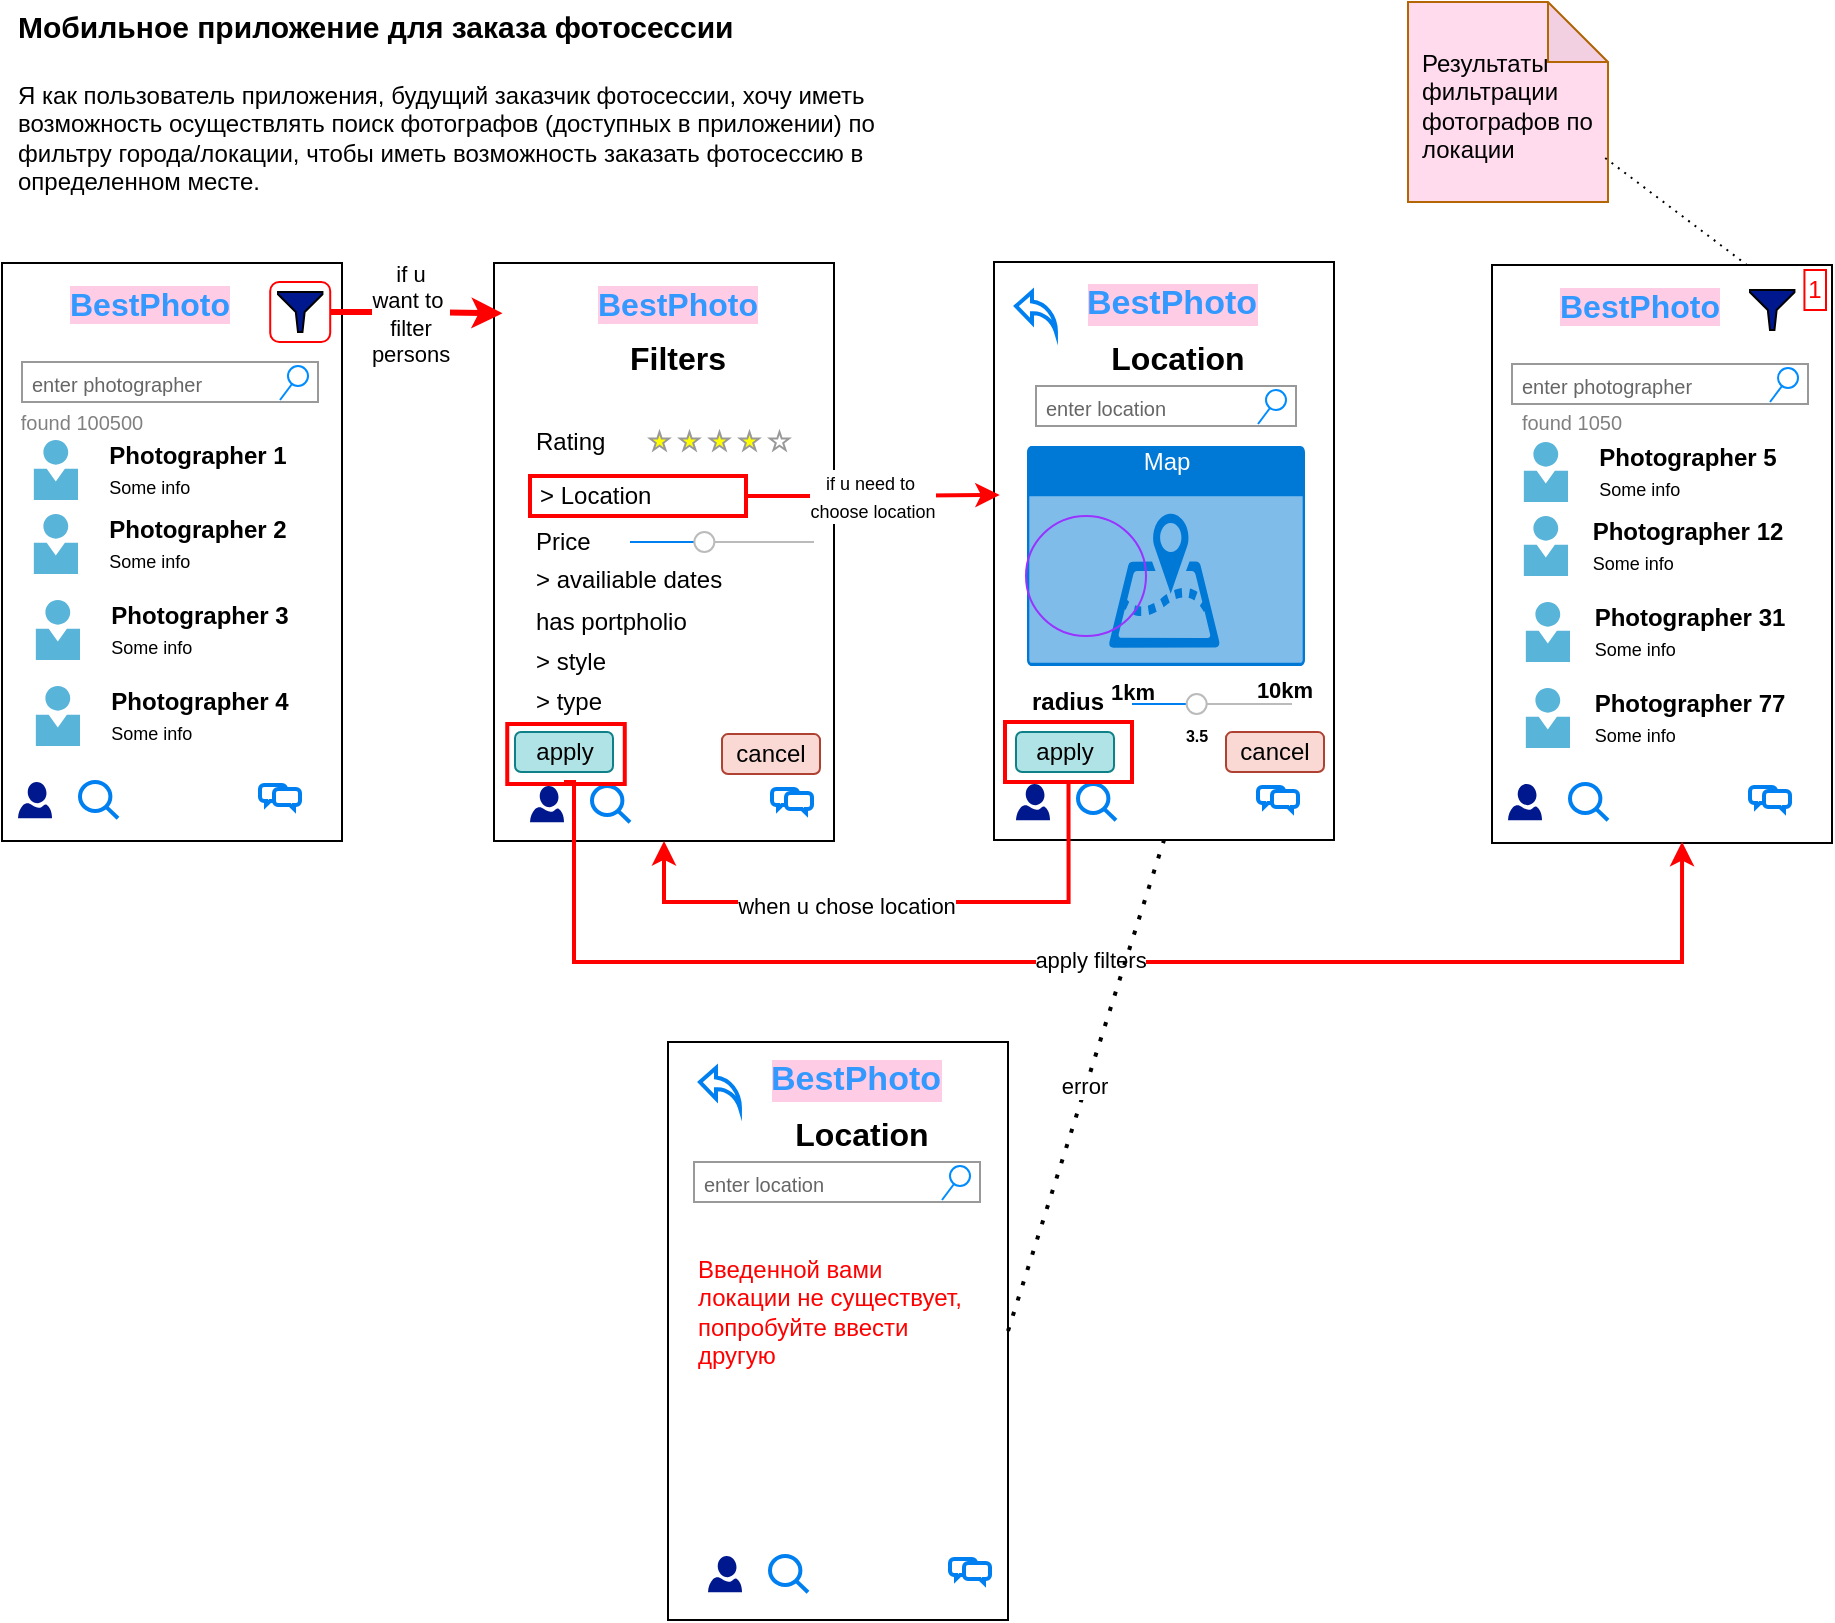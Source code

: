 <mxfile version="24.7.17">
  <diagram name="Page-1" id="f1b7ffb7-ca1e-a977-7cf5-a751b3c06c05">
    <mxGraphModel dx="934" dy="534" grid="1" gridSize="10" guides="1" tooltips="1" connect="1" arrows="1" fold="1" page="1" pageScale="1" pageWidth="826" pageHeight="1169" background="none" math="0" shadow="0">
      <root>
        <mxCell id="0" />
        <mxCell id="1" parent="0" />
        <mxCell id="bg-7UnHXnVcpyb_Rmwju-104" value="" style="rounded=0;whiteSpace=wrap;html=1;labelPosition=center;verticalLabelPosition=top;align=center;verticalAlign=bottom;" vertex="1" parent="1">
          <mxGeometry x="540" y="140" width="170" height="289" as="geometry" />
        </mxCell>
        <mxCell id="bg-7UnHXnVcpyb_Rmwju-123" value="" style="rounded=0;whiteSpace=wrap;html=1;labelPosition=center;verticalLabelPosition=top;align=center;verticalAlign=bottom;" vertex="1" parent="1">
          <mxGeometry x="44" y="140.5" width="170" height="289" as="geometry" />
        </mxCell>
        <mxCell id="bg-7UnHXnVcpyb_Rmwju-124" value="" style="rounded=0;whiteSpace=wrap;html=1;labelPosition=center;verticalLabelPosition=top;align=center;verticalAlign=bottom;" vertex="1" parent="1">
          <mxGeometry x="290" y="140.5" width="170" height="289" as="geometry" />
        </mxCell>
        <mxCell id="bg-7UnHXnVcpyb_Rmwju-62" value="&lt;div style=&quot;font-size: 15px;&quot;&gt;&lt;b style=&quot;&quot;&gt;&lt;font style=&quot;font-size: 15px;&quot;&gt;Мобильное приложение для&amp;nbsp;&lt;/font&gt;&lt;/b&gt;&lt;b style=&quot;background-color: initial;&quot;&gt;заказа фотосессии&lt;/b&gt;&lt;/div&gt;&lt;div style=&quot;font-size: 15px;&quot;&gt;&lt;b style=&quot;background-color: initial;&quot;&gt;&lt;br&gt;&lt;/b&gt;&lt;/div&gt;&lt;div&gt;&lt;span style=&quot;background-color: initial;&quot;&gt;Я как пользователь приложения, будущий заказчик фотосессии, хочу иметь&lt;/span&gt;&lt;/div&gt;&lt;div&gt;возможность осуществлять поиск фотографов (доступных в приложении) по&lt;/div&gt;&lt;div&gt;фильтру города/локации, чтобы иметь возможность заказать фотосессию в&lt;/div&gt;&lt;div&gt;определенном месте.&lt;/div&gt;" style="text;html=1;align=left;verticalAlign=middle;whiteSpace=wrap;rounded=0;" vertex="1" parent="1">
          <mxGeometry x="50" y="10" width="550" height="100" as="geometry" />
        </mxCell>
        <mxCell id="bg-7UnHXnVcpyb_Rmwju-64" value="BestPhoto" style="text;html=1;align=center;verticalAlign=middle;whiteSpace=wrap;rounded=0;fontColor=#3399FF;labelBackgroundColor=#FFCCE6;fontStyle=1;fontSize=16;" vertex="1" parent="1">
          <mxGeometry x="83" y="151" width="70" height="20" as="geometry" />
        </mxCell>
        <mxCell id="bg-7UnHXnVcpyb_Rmwju-66" value="" style="image;sketch=0;aspect=fixed;html=1;points=[];align=center;fontSize=12;image=img/lib/mscae/Person.svg;" vertex="1" parent="1">
          <mxGeometry x="59.8" y="229" width="22.2" height="30" as="geometry" />
        </mxCell>
        <mxCell id="bg-7UnHXnVcpyb_Rmwju-67" value="&lt;font style=&quot;font-size: 10px;&quot;&gt;enter photographer&lt;/font&gt;" style="strokeWidth=1;shadow=0;dashed=0;align=center;html=1;shape=mxgraph.mockup.forms.searchBox;strokeColor=#999999;mainText=;strokeColor2=#008cff;fontColor=#666666;fontSize=17;align=left;spacingLeft=3;whiteSpace=wrap;" vertex="1" parent="1">
          <mxGeometry x="54" y="190" width="148" height="20" as="geometry" />
        </mxCell>
        <mxCell id="bg-7UnHXnVcpyb_Rmwju-68" value="&lt;div style=&quot;text-align: left;&quot;&gt;&lt;b style=&quot;background-color: initial;&quot;&gt;Photographer 1&lt;/b&gt;&lt;/div&gt;&lt;div style=&quot;text-align: left;&quot;&gt;&lt;span style=&quot;background-color: initial;&quot;&gt;&lt;font style=&quot;font-size: 9px;&quot;&gt;Some info&lt;/font&gt;&lt;/span&gt;&lt;/div&gt;" style="text;html=1;align=center;verticalAlign=middle;whiteSpace=wrap;rounded=0;" vertex="1" parent="1">
          <mxGeometry x="92" y="229" width="100" height="30" as="geometry" />
        </mxCell>
        <mxCell id="bg-7UnHXnVcpyb_Rmwju-69" value="" style="image;sketch=0;aspect=fixed;html=1;points=[];align=center;fontSize=12;image=img/lib/mscae/Person.svg;" vertex="1" parent="1">
          <mxGeometry x="59.8" y="266" width="22.2" height="30" as="geometry" />
        </mxCell>
        <mxCell id="bg-7UnHXnVcpyb_Rmwju-70" value="&lt;div style=&quot;text-align: left;&quot;&gt;&lt;b style=&quot;background-color: initial;&quot;&gt;Photographer 2&lt;/b&gt;&lt;/div&gt;&lt;div style=&quot;text-align: left;&quot;&gt;&lt;span style=&quot;background-color: initial;&quot;&gt;&lt;font style=&quot;font-size: 9px;&quot;&gt;Some info&lt;/font&gt;&lt;/span&gt;&lt;/div&gt;" style="text;html=1;align=center;verticalAlign=middle;whiteSpace=wrap;rounded=0;" vertex="1" parent="1">
          <mxGeometry x="92" y="266" width="100" height="30" as="geometry" />
        </mxCell>
        <mxCell id="bg-7UnHXnVcpyb_Rmwju-71" value="" style="image;sketch=0;aspect=fixed;html=1;points=[];align=center;fontSize=12;image=img/lib/mscae/Person.svg;" vertex="1" parent="1">
          <mxGeometry x="60.8" y="309" width="22.2" height="30" as="geometry" />
        </mxCell>
        <mxCell id="bg-7UnHXnVcpyb_Rmwju-72" value="&lt;div style=&quot;text-align: left;&quot;&gt;&lt;b style=&quot;background-color: initial;&quot;&gt;Photographer 3&lt;/b&gt;&lt;/div&gt;&lt;div style=&quot;text-align: left;&quot;&gt;&lt;span style=&quot;background-color: initial;&quot;&gt;&lt;font style=&quot;font-size: 9px;&quot;&gt;Some info&lt;/font&gt;&lt;/span&gt;&lt;/div&gt;" style="text;html=1;align=center;verticalAlign=middle;whiteSpace=wrap;rounded=0;" vertex="1" parent="1">
          <mxGeometry x="93" y="309" width="100" height="30" as="geometry" />
        </mxCell>
        <mxCell id="bg-7UnHXnVcpyb_Rmwju-73" value="" style="image;sketch=0;aspect=fixed;html=1;points=[];align=center;fontSize=12;image=img/lib/mscae/Person.svg;" vertex="1" parent="1">
          <mxGeometry x="60.8" y="352" width="22.2" height="30" as="geometry" />
        </mxCell>
        <mxCell id="bg-7UnHXnVcpyb_Rmwju-74" value="&lt;div style=&quot;text-align: left;&quot;&gt;&lt;b style=&quot;background-color: initial;&quot;&gt;Photographer 4&lt;/b&gt;&lt;/div&gt;&lt;div style=&quot;text-align: left;&quot;&gt;&lt;span style=&quot;background-color: initial;&quot;&gt;&lt;font style=&quot;font-size: 9px;&quot;&gt;Some info&lt;/font&gt;&lt;/span&gt;&lt;/div&gt;" style="text;html=1;align=center;verticalAlign=middle;whiteSpace=wrap;rounded=0;" vertex="1" parent="1">
          <mxGeometry x="93" y="352" width="100" height="30" as="geometry" />
        </mxCell>
        <mxCell id="bg-7UnHXnVcpyb_Rmwju-76" value="" style="sketch=0;aspect=fixed;pointerEvents=1;shadow=0;dashed=0;html=1;strokeColor=none;labelPosition=center;verticalLabelPosition=bottom;verticalAlign=top;align=center;fillColor=#00188D;shape=mxgraph.azure.user" vertex="1" parent="1">
          <mxGeometry x="52" y="400" width="17" height="18.09" as="geometry" />
        </mxCell>
        <mxCell id="bg-7UnHXnVcpyb_Rmwju-77" value="" style="html=1;verticalLabelPosition=bottom;align=center;labelBackgroundColor=#ffffff;verticalAlign=top;strokeWidth=2;strokeColor=#0080F0;shadow=0;dashed=0;shape=mxgraph.ios7.icons.looking_glass;" vertex="1" parent="1">
          <mxGeometry x="83" y="400" width="19" height="18.09" as="geometry" />
        </mxCell>
        <mxCell id="bg-7UnHXnVcpyb_Rmwju-78" value="" style="shape=image;html=1;verticalAlign=top;verticalLabelPosition=bottom;labelBackgroundColor=#ffffff;imageAspect=0;aspect=fixed;image=https://cdn2.iconfinder.com/data/icons/shopping-elements-6/64/03-Shopping_Busket-128.png" vertex="1" parent="1">
          <mxGeometry x="109" y="395.04" width="28" height="28" as="geometry" />
        </mxCell>
        <mxCell id="bg-7UnHXnVcpyb_Rmwju-80" value="" style="shape=image;html=1;verticalAlign=top;verticalLabelPosition=bottom;labelBackgroundColor=#ffffff;imageAspect=0;aspect=fixed;image=https://cdn4.iconfinder.com/data/icons/essentials-72/24/029_-_Star-128.png" vertex="1" parent="1">
          <mxGeometry x="140" y="395.04" width="24.96" height="24.96" as="geometry" />
        </mxCell>
        <mxCell id="bg-7UnHXnVcpyb_Rmwju-83" value="" style="html=1;verticalLabelPosition=bottom;align=center;labelBackgroundColor=#ffffff;verticalAlign=top;strokeWidth=2;strokeColor=#0080F0;shadow=0;dashed=0;shape=mxgraph.ios7.icons.chat;" vertex="1" parent="1">
          <mxGeometry x="173" y="401.52" width="20" height="12" as="geometry" />
        </mxCell>
        <mxCell id="bg-7UnHXnVcpyb_Rmwju-84" value="" style="sketch=0;aspect=fixed;pointerEvents=1;shadow=0;dashed=0;html=1;strokeColor=default;labelPosition=center;verticalLabelPosition=bottom;verticalAlign=top;align=center;fillColor=#00188D;shape=mxgraph.mscae.enterprise.filter;perimeterSpacing=0;" vertex="1" parent="1">
          <mxGeometry x="182" y="155" width="22.22" height="20" as="geometry" />
        </mxCell>
        <mxCell id="bg-7UnHXnVcpyb_Rmwju-86" value="" style="rounded=1;whiteSpace=wrap;html=1;fillColor=none;strokeColor=#FF0000;" vertex="1" parent="1">
          <mxGeometry x="178.11" y="150" width="30" height="30" as="geometry" />
        </mxCell>
        <mxCell id="bg-7UnHXnVcpyb_Rmwju-88" value="BestPhoto" style="text;html=1;align=center;verticalAlign=middle;whiteSpace=wrap;rounded=0;fontColor=#3399FF;labelBackgroundColor=#FFCCE6;fontStyle=1;fontSize=16;" vertex="1" parent="1">
          <mxGeometry x="347" y="151" width="70" height="20" as="geometry" />
        </mxCell>
        <mxCell id="bg-7UnHXnVcpyb_Rmwju-89" value="&lt;b&gt;&lt;font style=&quot;font-size: 16px;&quot;&gt;Filters&lt;/font&gt;&lt;/b&gt;" style="text;html=1;align=center;verticalAlign=middle;whiteSpace=wrap;rounded=0;" vertex="1" parent="1">
          <mxGeometry x="352" y="173" width="60" height="30" as="geometry" />
        </mxCell>
        <mxCell id="bg-7UnHXnVcpyb_Rmwju-90" value="Rating" style="text;html=1;align=left;verticalAlign=middle;whiteSpace=wrap;rounded=0;" vertex="1" parent="1">
          <mxGeometry x="309" y="215" width="60" height="30" as="geometry" />
        </mxCell>
        <mxCell id="bg-7UnHXnVcpyb_Rmwju-91" value="&amp;gt; Location&lt;span style=&quot;color: rgba(0, 0, 0, 0); font-family: monospace; font-size: 0px; text-wrap: nowrap;&quot;&gt;%3CmxGraphModel%3E%3Croot%3E%3CmxCell%20id%3D%220%22%2F%3E%3CmxCell%20id%3D%221%22%20parent%3D%220%22%2F%3E%3CmxCell%20id%3D%222%22%20value%3D%22%26amp%3Bgt%3B%20Rating%22%20style%3D%22text%3Bhtml%3D1%3Balign%3Dcenter%3BverticalAlign%3Dmiddle%3BwhiteSpace%3Dwrap%3Brounded%3D0%3B%22%20vertex%3D%221%22%20parent%3D%221%22%3E%3CmxGeometry%20x%3D%22250%22%20y%3D%22215%22%20width%3D%2260%22%20height%3D%2230%22%20as%3D%22geometry%22%2F%3E%3C%2FmxCell%3E%3C%2Froot%3E%3C%2FmxGraphModel%3E&lt;/span&gt;" style="text;html=1;align=left;verticalAlign=middle;whiteSpace=wrap;rounded=0;strokeColor=#FF0000;strokeWidth=2;spacingLeft=3;" vertex="1" parent="1">
          <mxGeometry x="308" y="247" width="108" height="20" as="geometry" />
        </mxCell>
        <mxCell id="bg-7UnHXnVcpyb_Rmwju-92" value="Price" style="text;html=1;align=left;verticalAlign=middle;whiteSpace=wrap;rounded=0;" vertex="1" parent="1">
          <mxGeometry x="309" y="265" width="70" height="30" as="geometry" />
        </mxCell>
        <mxCell id="bg-7UnHXnVcpyb_Rmwju-93" value="has portpholio" style="text;html=1;align=left;verticalAlign=middle;whiteSpace=wrap;rounded=0;" vertex="1" parent="1">
          <mxGeometry x="309" y="310" width="98" height="20" as="geometry" />
        </mxCell>
        <mxCell id="bg-7UnHXnVcpyb_Rmwju-94" value="&amp;gt; style&lt;span style=&quot;color: rgba(0, 0, 0, 0); font-family: monospace; font-size: 0px; text-wrap: nowrap;&quot;&gt;%3CmxGraphModel%3E%3Croot%3E%3CmxCell%20id%3D%220%22%2F%3E%3CmxCell%20id%3D%221%22%20parent%3D%220%22%2F%3E%3CmxCell%20id%3D%222%22%20value%3D%22%26amp%3Bgt%3B%20has%20portpholio%22%20style%3D%22text%3Bhtml%3D1%3Balign%3Dleft%3BverticalAlign%3Dmiddle%3BwhiteSpace%3Dwrap%3Brounded%3D0%3B%22%20vertex%3D%221%22%20parent%3D%221%22%3E%3CmxGeometry%20x%3D%22252%22%20y%3D%22300%22%20width%3D%2298%22%20height%3D%2220%22%20as%3D%22geometry%22%2F%3E%3C%2FmxCell%3E%3C%2Froot%3E%3C%2FmxGraphModel%3E&lt;/span&gt;" style="text;html=1;align=left;verticalAlign=middle;whiteSpace=wrap;rounded=0;" vertex="1" parent="1">
          <mxGeometry x="309" y="330" width="98" height="20" as="geometry" />
        </mxCell>
        <mxCell id="bg-7UnHXnVcpyb_Rmwju-95" value="&amp;gt; type" style="text;html=1;align=left;verticalAlign=middle;whiteSpace=wrap;rounded=0;" vertex="1" parent="1">
          <mxGeometry x="309" y="350" width="98" height="20" as="geometry" />
        </mxCell>
        <mxCell id="bg-7UnHXnVcpyb_Rmwju-96" value="" style="sketch=0;aspect=fixed;pointerEvents=1;shadow=0;dashed=0;html=1;strokeColor=none;labelPosition=center;verticalLabelPosition=bottom;verticalAlign=top;align=center;fillColor=#00188D;shape=mxgraph.azure.user" vertex="1" parent="1">
          <mxGeometry x="308" y="402" width="17" height="18.09" as="geometry" />
        </mxCell>
        <mxCell id="bg-7UnHXnVcpyb_Rmwju-97" value="" style="html=1;verticalLabelPosition=bottom;align=center;labelBackgroundColor=#ffffff;verticalAlign=top;strokeWidth=2;strokeColor=#0080F0;shadow=0;dashed=0;shape=mxgraph.ios7.icons.looking_glass;" vertex="1" parent="1">
          <mxGeometry x="339" y="402" width="19" height="18.09" as="geometry" />
        </mxCell>
        <mxCell id="bg-7UnHXnVcpyb_Rmwju-98" value="" style="shape=image;html=1;verticalAlign=top;verticalLabelPosition=bottom;labelBackgroundColor=#ffffff;imageAspect=0;aspect=fixed;image=https://cdn2.iconfinder.com/data/icons/shopping-elements-6/64/03-Shopping_Busket-128.png" vertex="1" parent="1">
          <mxGeometry x="365" y="397.04" width="28" height="28" as="geometry" />
        </mxCell>
        <mxCell id="bg-7UnHXnVcpyb_Rmwju-99" value="" style="shape=image;html=1;verticalAlign=top;verticalLabelPosition=bottom;labelBackgroundColor=#ffffff;imageAspect=0;aspect=fixed;image=https://cdn4.iconfinder.com/data/icons/essentials-72/24/029_-_Star-128.png" vertex="1" parent="1">
          <mxGeometry x="396" y="397.04" width="24.96" height="24.96" as="geometry" />
        </mxCell>
        <mxCell id="bg-7UnHXnVcpyb_Rmwju-100" value="" style="html=1;verticalLabelPosition=bottom;align=center;labelBackgroundColor=#ffffff;verticalAlign=top;strokeWidth=2;strokeColor=#0080F0;shadow=0;dashed=0;shape=mxgraph.ios7.icons.chat;" vertex="1" parent="1">
          <mxGeometry x="429" y="403.52" width="20" height="12" as="geometry" />
        </mxCell>
        <mxCell id="bg-7UnHXnVcpyb_Rmwju-101" value="" style="verticalLabelPosition=bottom;shadow=0;dashed=0;align=center;html=1;verticalAlign=top;strokeWidth=1;shape=mxgraph.mockup.misc.rating;strokeColor=#999999;fillColor=#ffff00;emptyFillColor=#ffffff;grade=4;ratingScale=5;ratingStyle=star;" vertex="1" parent="1">
          <mxGeometry x="368" y="225" width="102" height="10" as="geometry" />
        </mxCell>
        <mxCell id="bg-7UnHXnVcpyb_Rmwju-105" value="" style="sketch=0;aspect=fixed;pointerEvents=1;shadow=0;dashed=0;html=1;strokeColor=none;labelPosition=center;verticalLabelPosition=bottom;verticalAlign=top;align=center;fillColor=#00188D;shape=mxgraph.azure.user" vertex="1" parent="1">
          <mxGeometry x="551" y="401" width="17" height="18.09" as="geometry" />
        </mxCell>
        <mxCell id="bg-7UnHXnVcpyb_Rmwju-106" value="" style="html=1;verticalLabelPosition=bottom;align=center;labelBackgroundColor=#ffffff;verticalAlign=top;strokeWidth=2;strokeColor=#0080F0;shadow=0;dashed=0;shape=mxgraph.ios7.icons.looking_glass;" vertex="1" parent="1">
          <mxGeometry x="582" y="401" width="19" height="18.09" as="geometry" />
        </mxCell>
        <mxCell id="bg-7UnHXnVcpyb_Rmwju-107" value="" style="shape=image;html=1;verticalAlign=top;verticalLabelPosition=bottom;labelBackgroundColor=#ffffff;imageAspect=0;aspect=fixed;image=https://cdn2.iconfinder.com/data/icons/shopping-elements-6/64/03-Shopping_Busket-128.png" vertex="1" parent="1">
          <mxGeometry x="608" y="396.04" width="28" height="28" as="geometry" />
        </mxCell>
        <mxCell id="bg-7UnHXnVcpyb_Rmwju-108" value="" style="shape=image;html=1;verticalAlign=top;verticalLabelPosition=bottom;labelBackgroundColor=#ffffff;imageAspect=0;aspect=fixed;image=https://cdn4.iconfinder.com/data/icons/essentials-72/24/029_-_Star-128.png" vertex="1" parent="1">
          <mxGeometry x="639" y="396.04" width="24.96" height="24.96" as="geometry" />
        </mxCell>
        <mxCell id="bg-7UnHXnVcpyb_Rmwju-109" value="" style="html=1;verticalLabelPosition=bottom;align=center;labelBackgroundColor=#ffffff;verticalAlign=top;strokeWidth=2;strokeColor=#0080F0;shadow=0;dashed=0;shape=mxgraph.ios7.icons.chat;" vertex="1" parent="1">
          <mxGeometry x="672" y="402.52" width="20" height="12" as="geometry" />
        </mxCell>
        <mxCell id="bg-7UnHXnVcpyb_Rmwju-110" value="BestPhoto" style="text;html=1;align=center;verticalAlign=middle;whiteSpace=wrap;rounded=0;fontColor=#3399FF;labelBackgroundColor=#FFCCE6;fontStyle=1;fontSize=17;" vertex="1" parent="1">
          <mxGeometry x="593.96" y="151" width="70" height="20" as="geometry" />
        </mxCell>
        <mxCell id="bg-7UnHXnVcpyb_Rmwju-111" value="&lt;b&gt;&lt;font style=&quot;font-size: 16px;&quot;&gt;Location&lt;/font&gt;&lt;/b&gt;" style="text;html=1;align=center;verticalAlign=middle;whiteSpace=wrap;rounded=0;" vertex="1" parent="1">
          <mxGeometry x="592" y="173" width="80" height="30" as="geometry" />
        </mxCell>
        <mxCell id="bg-7UnHXnVcpyb_Rmwju-112" value="" style="html=1;verticalLabelPosition=bottom;align=center;labelBackgroundColor=#ffffff;verticalAlign=top;strokeWidth=2;strokeColor=#0080F0;shadow=0;dashed=0;shape=mxgraph.ios7.icons.back;" vertex="1" parent="1">
          <mxGeometry x="551" y="155" width="20" height="20" as="geometry" />
        </mxCell>
        <mxCell id="bg-7UnHXnVcpyb_Rmwju-113" value="&lt;font style=&quot;font-size: 10px;&quot;&gt;enter location&lt;/font&gt;" style="strokeWidth=1;shadow=0;dashed=0;align=center;html=1;shape=mxgraph.mockup.forms.searchBox;strokeColor=#999999;mainText=;strokeColor2=#008cff;fontColor=#666666;fontSize=17;align=left;spacingLeft=3;whiteSpace=wrap;" vertex="1" parent="1">
          <mxGeometry x="561" y="202" width="130" height="20" as="geometry" />
        </mxCell>
        <mxCell id="bg-7UnHXnVcpyb_Rmwju-114" value="Map" style="html=1;whiteSpace=wrap;strokeColor=none;fillColor=#0079D6;labelPosition=center;verticalLabelPosition=middle;verticalAlign=top;align=center;fontSize=12;outlineConnect=0;spacingTop=-6;fontColor=#FFFFFF;sketch=0;shape=mxgraph.sitemap.map;" vertex="1" parent="1">
          <mxGeometry x="556.5" y="232" width="139" height="110" as="geometry" />
        </mxCell>
        <mxCell id="bg-7UnHXnVcpyb_Rmwju-116" value="" style="shape=image;html=1;verticalAlign=top;verticalLabelPosition=bottom;labelBackgroundColor=#ffffff;imageAspect=0;aspect=fixed;image=https://cdn1.iconfinder.com/data/icons/ui-essential-17/32/UI_Essential_Outline_2_essential-app-ui-location-map-pin-22-128.png;imageBackground=none;" vertex="1" parent="1">
          <mxGeometry x="576" y="287" width="20" height="20" as="geometry" />
        </mxCell>
        <mxCell id="bg-7UnHXnVcpyb_Rmwju-117" value="&lt;b&gt;radius&lt;/b&gt;" style="text;html=1;align=center;verticalAlign=middle;whiteSpace=wrap;rounded=0;" vertex="1" parent="1">
          <mxGeometry x="547" y="345" width="60" height="30" as="geometry" />
        </mxCell>
        <mxCell id="bg-7UnHXnVcpyb_Rmwju-118" value="" style="html=1;verticalLabelPosition=bottom;labelBackgroundColor=#ffffff;verticalAlign=top;shadow=0;dashed=0;strokeWidth=1;shape=mxgraph.ios7ui.slider;barPos=40.42;strokeColor=#0080f0;strokeColor2=#a0a0a0;" vertex="1" parent="1">
          <mxGeometry x="609" y="353.5" width="80" height="15" as="geometry" />
        </mxCell>
        <mxCell id="bg-7UnHXnVcpyb_Rmwju-119" value="&lt;b style=&quot;font-size: 11px;&quot;&gt;&lt;font style=&quot;font-size: 11px;&quot;&gt;1km&lt;/font&gt;&lt;/b&gt;" style="text;html=1;align=center;verticalAlign=middle;whiteSpace=wrap;rounded=0;fontSize=11;" vertex="1" parent="1">
          <mxGeometry x="596" y="341.5" width="27" height="27" as="geometry" />
        </mxCell>
        <mxCell id="bg-7UnHXnVcpyb_Rmwju-120" value="&lt;b style=&quot;font-size: 11px;&quot;&gt;&lt;font style=&quot;font-size: 11px;&quot;&gt;10km&lt;/font&gt;&lt;/b&gt;" style="text;html=1;align=center;verticalAlign=middle;whiteSpace=wrap;rounded=0;fontSize=11;" vertex="1" parent="1">
          <mxGeometry x="672" y="340.5" width="27" height="27" as="geometry" />
        </mxCell>
        <mxCell id="bg-7UnHXnVcpyb_Rmwju-121" value="" style="ellipse;whiteSpace=wrap;html=1;aspect=fixed;fillColor=none;strokeColor=#9933FF;" vertex="1" parent="1">
          <mxGeometry x="556" y="267" width="60" height="60" as="geometry" />
        </mxCell>
        <mxCell id="bg-7UnHXnVcpyb_Rmwju-122" value="&lt;b&gt;3.5&lt;/b&gt;" style="text;html=1;align=center;verticalAlign=middle;whiteSpace=wrap;rounded=0;fontSize=8;" vertex="1" parent="1">
          <mxGeometry x="628" y="363" width="27" height="27" as="geometry" />
        </mxCell>
        <mxCell id="bg-7UnHXnVcpyb_Rmwju-125" value="apply" style="rounded=1;whiteSpace=wrap;html=1;fillColor=#b0e3e6;strokeColor=#0e8088;" vertex="1" parent="1">
          <mxGeometry x="551" y="375" width="49" height="20" as="geometry" />
        </mxCell>
        <mxCell id="bg-7UnHXnVcpyb_Rmwju-126" value="" style="rounded=0;whiteSpace=wrap;html=1;labelPosition=center;verticalLabelPosition=top;align=center;verticalAlign=bottom;" vertex="1" parent="1">
          <mxGeometry x="789" y="141.5" width="170" height="289" as="geometry" />
        </mxCell>
        <mxCell id="bg-7UnHXnVcpyb_Rmwju-127" value="BestPhoto" style="text;html=1;align=center;verticalAlign=middle;whiteSpace=wrap;rounded=0;fontColor=#3399FF;labelBackgroundColor=#FFCCE6;fontStyle=1;fontSize=16;" vertex="1" parent="1">
          <mxGeometry x="828" y="152" width="70" height="20" as="geometry" />
        </mxCell>
        <mxCell id="bg-7UnHXnVcpyb_Rmwju-128" value="" style="image;sketch=0;aspect=fixed;html=1;points=[];align=center;fontSize=12;image=img/lib/mscae/Person.svg;" vertex="1" parent="1">
          <mxGeometry x="804.8" y="230" width="22.2" height="30" as="geometry" />
        </mxCell>
        <mxCell id="bg-7UnHXnVcpyb_Rmwju-129" value="&lt;font style=&quot;font-size: 10px;&quot;&gt;enter photographer&lt;/font&gt;" style="strokeWidth=1;shadow=0;dashed=0;align=center;html=1;shape=mxgraph.mockup.forms.searchBox;strokeColor=#999999;mainText=;strokeColor2=#008cff;fontColor=#666666;fontSize=17;align=left;spacingLeft=3;whiteSpace=wrap;" vertex="1" parent="1">
          <mxGeometry x="799" y="191" width="148" height="20" as="geometry" />
        </mxCell>
        <mxCell id="bg-7UnHXnVcpyb_Rmwju-130" value="&lt;div style=&quot;text-align: left;&quot;&gt;&lt;b style=&quot;background-color: initial;&quot;&gt;Photographer 5&lt;/b&gt;&lt;/div&gt;&lt;div style=&quot;text-align: left;&quot;&gt;&lt;span style=&quot;background-color: initial;&quot;&gt;&lt;font style=&quot;font-size: 9px;&quot;&gt;Some info&lt;/font&gt;&lt;/span&gt;&lt;/div&gt;" style="text;html=1;align=center;verticalAlign=middle;whiteSpace=wrap;rounded=0;" vertex="1" parent="1">
          <mxGeometry x="837" y="230" width="100" height="30" as="geometry" />
        </mxCell>
        <mxCell id="bg-7UnHXnVcpyb_Rmwju-131" value="" style="image;sketch=0;aspect=fixed;html=1;points=[];align=center;fontSize=12;image=img/lib/mscae/Person.svg;" vertex="1" parent="1">
          <mxGeometry x="804.8" y="267" width="22.2" height="30" as="geometry" />
        </mxCell>
        <mxCell id="bg-7UnHXnVcpyb_Rmwju-132" value="&lt;div style=&quot;text-align: left;&quot;&gt;&lt;b style=&quot;background-color: initial;&quot;&gt;Photographer 12&lt;/b&gt;&lt;/div&gt;&lt;div style=&quot;text-align: left;&quot;&gt;&lt;span style=&quot;background-color: initial;&quot;&gt;&lt;font style=&quot;font-size: 9px;&quot;&gt;Some info&lt;/font&gt;&lt;/span&gt;&lt;/div&gt;" style="text;html=1;align=center;verticalAlign=middle;whiteSpace=wrap;rounded=0;" vertex="1" parent="1">
          <mxGeometry x="837" y="267" width="100" height="30" as="geometry" />
        </mxCell>
        <mxCell id="bg-7UnHXnVcpyb_Rmwju-133" value="" style="image;sketch=0;aspect=fixed;html=1;points=[];align=center;fontSize=12;image=img/lib/mscae/Person.svg;" vertex="1" parent="1">
          <mxGeometry x="805.8" y="310" width="22.2" height="30" as="geometry" />
        </mxCell>
        <mxCell id="bg-7UnHXnVcpyb_Rmwju-134" value="&lt;div style=&quot;text-align: left;&quot;&gt;&lt;b style=&quot;background-color: initial;&quot;&gt;Photographer 31&lt;/b&gt;&lt;/div&gt;&lt;div style=&quot;text-align: left;&quot;&gt;&lt;span style=&quot;background-color: initial;&quot;&gt;&lt;font style=&quot;font-size: 9px;&quot;&gt;Some info&lt;/font&gt;&lt;/span&gt;&lt;/div&gt;" style="text;html=1;align=center;verticalAlign=middle;whiteSpace=wrap;rounded=0;" vertex="1" parent="1">
          <mxGeometry x="838" y="310" width="100" height="30" as="geometry" />
        </mxCell>
        <mxCell id="bg-7UnHXnVcpyb_Rmwju-135" value="" style="image;sketch=0;aspect=fixed;html=1;points=[];align=center;fontSize=12;image=img/lib/mscae/Person.svg;" vertex="1" parent="1">
          <mxGeometry x="805.8" y="353" width="22.2" height="30" as="geometry" />
        </mxCell>
        <mxCell id="bg-7UnHXnVcpyb_Rmwju-136" value="&lt;div style=&quot;text-align: left;&quot;&gt;&lt;b style=&quot;background-color: initial;&quot;&gt;Photographer 77&lt;/b&gt;&lt;/div&gt;&lt;div style=&quot;text-align: left;&quot;&gt;&lt;span style=&quot;background-color: initial;&quot;&gt;&lt;font style=&quot;font-size: 9px;&quot;&gt;Some info&lt;/font&gt;&lt;/span&gt;&lt;/div&gt;" style="text;html=1;align=center;verticalAlign=middle;whiteSpace=wrap;rounded=0;" vertex="1" parent="1">
          <mxGeometry x="838" y="353" width="100" height="30" as="geometry" />
        </mxCell>
        <mxCell id="bg-7UnHXnVcpyb_Rmwju-137" value="" style="sketch=0;aspect=fixed;pointerEvents=1;shadow=0;dashed=0;html=1;strokeColor=none;labelPosition=center;verticalLabelPosition=bottom;verticalAlign=top;align=center;fillColor=#00188D;shape=mxgraph.azure.user" vertex="1" parent="1">
          <mxGeometry x="797" y="401" width="17" height="18.09" as="geometry" />
        </mxCell>
        <mxCell id="bg-7UnHXnVcpyb_Rmwju-138" value="" style="html=1;verticalLabelPosition=bottom;align=center;labelBackgroundColor=#ffffff;verticalAlign=top;strokeWidth=2;strokeColor=#0080F0;shadow=0;dashed=0;shape=mxgraph.ios7.icons.looking_glass;" vertex="1" parent="1">
          <mxGeometry x="828" y="401" width="19" height="18.09" as="geometry" />
        </mxCell>
        <mxCell id="bg-7UnHXnVcpyb_Rmwju-139" value="" style="shape=image;html=1;verticalAlign=top;verticalLabelPosition=bottom;labelBackgroundColor=#ffffff;imageAspect=0;aspect=fixed;image=https://cdn2.iconfinder.com/data/icons/shopping-elements-6/64/03-Shopping_Busket-128.png" vertex="1" parent="1">
          <mxGeometry x="854" y="396.04" width="28" height="28" as="geometry" />
        </mxCell>
        <mxCell id="bg-7UnHXnVcpyb_Rmwju-140" value="" style="shape=image;html=1;verticalAlign=top;verticalLabelPosition=bottom;labelBackgroundColor=#ffffff;imageAspect=0;aspect=fixed;image=https://cdn4.iconfinder.com/data/icons/essentials-72/24/029_-_Star-128.png" vertex="1" parent="1">
          <mxGeometry x="885" y="396.04" width="24.96" height="24.96" as="geometry" />
        </mxCell>
        <mxCell id="bg-7UnHXnVcpyb_Rmwju-141" value="" style="html=1;verticalLabelPosition=bottom;align=center;labelBackgroundColor=#ffffff;verticalAlign=top;strokeWidth=2;strokeColor=#0080F0;shadow=0;dashed=0;shape=mxgraph.ios7.icons.chat;" vertex="1" parent="1">
          <mxGeometry x="918" y="402.52" width="20" height="12" as="geometry" />
        </mxCell>
        <mxCell id="bg-7UnHXnVcpyb_Rmwju-142" value="" style="sketch=0;aspect=fixed;pointerEvents=1;shadow=0;dashed=0;html=1;strokeColor=default;labelPosition=center;verticalLabelPosition=bottom;verticalAlign=top;align=center;fillColor=#00188D;shape=mxgraph.mscae.enterprise.filter;perimeterSpacing=0;" vertex="1" parent="1">
          <mxGeometry x="918" y="154" width="22.22" height="20" as="geometry" />
        </mxCell>
        <mxCell id="bg-7UnHXnVcpyb_Rmwju-144" value="&lt;font color=&quot;#ff0000&quot;&gt;1&lt;/font&gt;" style="text;html=1;align=center;verticalAlign=middle;whiteSpace=wrap;rounded=0;strokeColor=#FF0000;" vertex="1" parent="1">
          <mxGeometry x="945.22" y="144" width="10.78" height="20" as="geometry" />
        </mxCell>
        <mxCell id="bg-7UnHXnVcpyb_Rmwju-145" value="apply" style="rounded=1;whiteSpace=wrap;html=1;fillColor=#b0e3e6;strokeColor=#0e8088;" vertex="1" parent="1">
          <mxGeometry x="300.5" y="375" width="49" height="20" as="geometry" />
        </mxCell>
        <mxCell id="bg-7UnHXnVcpyb_Rmwju-146" value="" style="shape=image;html=1;verticalAlign=top;verticalLabelPosition=bottom;labelBackgroundColor=#ffffff;imageAspect=0;aspect=fixed;image=https://cdn3.iconfinder.com/data/icons/minimalisticons/28/sort-down-128.png" vertex="1" parent="1">
          <mxGeometry x="797" y="155" width="25" height="25" as="geometry" />
        </mxCell>
        <mxCell id="bg-7UnHXnVcpyb_Rmwju-147" value="" style="shape=image;html=1;verticalAlign=top;verticalLabelPosition=bottom;labelBackgroundColor=#ffffff;imageAspect=0;aspect=fixed;image=https://cdn3.iconfinder.com/data/icons/minimalisticons/28/sort-down-128.png" vertex="1" parent="1">
          <mxGeometry x="52" y="155" width="25" height="25" as="geometry" />
        </mxCell>
        <mxCell id="bg-7UnHXnVcpyb_Rmwju-148" value="cancel" style="rounded=1;whiteSpace=wrap;html=1;fillColor=#fad9d5;strokeColor=#ae4132;" vertex="1" parent="1">
          <mxGeometry x="404" y="376.04" width="49" height="20" as="geometry" />
        </mxCell>
        <mxCell id="bg-7UnHXnVcpyb_Rmwju-149" value="cancel" style="rounded=1;whiteSpace=wrap;html=1;fillColor=#fad9d5;strokeColor=#ae4132;" vertex="1" parent="1">
          <mxGeometry x="656" y="375.04" width="49" height="20" as="geometry" />
        </mxCell>
        <mxCell id="bg-7UnHXnVcpyb_Rmwju-150" value="" style="rounded=0;whiteSpace=wrap;html=1;strokeColor=#FF0000;fillColor=none;strokeWidth=2;" vertex="1" parent="1">
          <mxGeometry x="545.5" y="370" width="63.5" height="30" as="geometry" />
        </mxCell>
        <mxCell id="bg-7UnHXnVcpyb_Rmwju-151" value="" style="rounded=0;whiteSpace=wrap;html=1;strokeColor=#FF0000;fillColor=none;strokeWidth=2;" vertex="1" parent="1">
          <mxGeometry x="296.63" y="371" width="58.75" height="30" as="geometry" />
        </mxCell>
        <mxCell id="bg-7UnHXnVcpyb_Rmwju-152" style="edgeStyle=orthogonalEdgeStyle;rounded=0;orthogonalLoop=1;jettySize=auto;html=1;exitX=1;exitY=0.5;exitDx=0;exitDy=0;strokeColor=#FF0000;strokeWidth=3;entryX=0.025;entryY=0.087;entryDx=0;entryDy=0;entryPerimeter=0;" edge="1" parent="1" source="bg-7UnHXnVcpyb_Rmwju-86" target="bg-7UnHXnVcpyb_Rmwju-124">
          <mxGeometry relative="1" as="geometry">
            <mxPoint x="226.11" y="164.5" as="sourcePoint" />
            <mxPoint x="263" y="165" as="targetPoint" />
            <Array as="points" />
          </mxGeometry>
        </mxCell>
        <mxCell id="bg-7UnHXnVcpyb_Rmwju-159" value="if u&lt;div&gt;want to&amp;nbsp;&lt;/div&gt;&lt;div&gt;filter&lt;/div&gt;&lt;div&gt;persons&lt;/div&gt;" style="edgeLabel;html=1;align=center;verticalAlign=middle;resizable=0;points=[];" vertex="1" connectable="0" parent="bg-7UnHXnVcpyb_Rmwju-152">
          <mxGeometry x="-0.079" y="-1" relative="1" as="geometry">
            <mxPoint as="offset" />
          </mxGeometry>
        </mxCell>
        <mxCell id="bg-7UnHXnVcpyb_Rmwju-153" style="edgeStyle=orthogonalEdgeStyle;rounded=0;orthogonalLoop=1;jettySize=auto;html=1;exitX=1;exitY=0.5;exitDx=0;exitDy=0;entryX=0.017;entryY=0.403;entryDx=0;entryDy=0;entryPerimeter=0;strokeWidth=2;strokeColor=#FF0000;" edge="1" parent="1" source="bg-7UnHXnVcpyb_Rmwju-91" target="bg-7UnHXnVcpyb_Rmwju-104">
          <mxGeometry relative="1" as="geometry" />
        </mxCell>
        <mxCell id="bg-7UnHXnVcpyb_Rmwju-158" value="&lt;font style=&quot;font-size: 9px;&quot;&gt;if u need to&amp;nbsp;&lt;/font&gt;&lt;div&gt;&lt;font style=&quot;font-size: 9px;&quot;&gt;choose location&lt;/font&gt;&lt;/div&gt;" style="edgeLabel;html=1;align=center;verticalAlign=middle;resizable=0;points=[];" vertex="1" connectable="0" parent="bg-7UnHXnVcpyb_Rmwju-153">
          <mxGeometry x="-0.003" relative="1" as="geometry">
            <mxPoint as="offset" />
          </mxGeometry>
        </mxCell>
        <mxCell id="bg-7UnHXnVcpyb_Rmwju-154" style="edgeStyle=orthogonalEdgeStyle;rounded=0;orthogonalLoop=1;jettySize=auto;html=1;exitX=0.5;exitY=1;exitDx=0;exitDy=0;strokeWidth=2;strokeColor=#FF0000;" edge="1" parent="1" source="bg-7UnHXnVcpyb_Rmwju-150" target="bg-7UnHXnVcpyb_Rmwju-124">
          <mxGeometry relative="1" as="geometry">
            <mxPoint x="362" y="460" as="targetPoint" />
            <Array as="points">
              <mxPoint x="577" y="460" />
              <mxPoint x="375" y="460" />
            </Array>
          </mxGeometry>
        </mxCell>
        <mxCell id="bg-7UnHXnVcpyb_Rmwju-156" value="when u chose location" style="edgeLabel;html=1;align=center;verticalAlign=middle;resizable=0;points=[];" vertex="1" connectable="0" parent="bg-7UnHXnVcpyb_Rmwju-154">
          <mxGeometry x="0.172" y="2" relative="1" as="geometry">
            <mxPoint as="offset" />
          </mxGeometry>
        </mxCell>
        <mxCell id="bg-7UnHXnVcpyb_Rmwju-155" style="edgeStyle=orthogonalEdgeStyle;rounded=0;orthogonalLoop=1;jettySize=auto;html=1;exitX=0.5;exitY=1;exitDx=0;exitDy=0;entryX=0.559;entryY=0.998;entryDx=0;entryDy=0;entryPerimeter=0;strokeWidth=2;strokeColor=#FF0000;" edge="1" parent="1" source="bg-7UnHXnVcpyb_Rmwju-151" target="bg-7UnHXnVcpyb_Rmwju-126">
          <mxGeometry relative="1" as="geometry">
            <Array as="points">
              <mxPoint x="330" y="400" />
              <mxPoint x="330" y="490" />
              <mxPoint x="884" y="490" />
            </Array>
          </mxGeometry>
        </mxCell>
        <mxCell id="bg-7UnHXnVcpyb_Rmwju-157" value="apply filters" style="edgeLabel;html=1;align=center;verticalAlign=middle;resizable=0;points=[];" vertex="1" connectable="0" parent="bg-7UnHXnVcpyb_Rmwju-155">
          <mxGeometry x="-0.004" y="1" relative="1" as="geometry">
            <mxPoint as="offset" />
          </mxGeometry>
        </mxCell>
        <mxCell id="bg-7UnHXnVcpyb_Rmwju-160" value="Результаты фильтрации&amp;nbsp; фотографов по локации" style="shape=note;whiteSpace=wrap;html=1;backgroundOutline=1;darkOpacity=0.05;fillColor=#FFDBED;strokeColor=#b46504;align=left;spacingTop=4;spacingLeft=5;" vertex="1" parent="1">
          <mxGeometry x="747" y="10" width="100" height="100" as="geometry" />
        </mxCell>
        <mxCell id="bg-7UnHXnVcpyb_Rmwju-161" value="" style="endArrow=none;dashed=1;html=1;dashPattern=1 3;strokeWidth=1;rounded=0;entryX=0.75;entryY=0;entryDx=0;entryDy=0;exitX=0.986;exitY=0.78;exitDx=0;exitDy=0;exitPerimeter=0;" edge="1" parent="1" source="bg-7UnHXnVcpyb_Rmwju-160" target="bg-7UnHXnVcpyb_Rmwju-126">
          <mxGeometry width="50" height="50" relative="1" as="geometry">
            <mxPoint x="630" y="340" as="sourcePoint" />
            <mxPoint x="680" y="290" as="targetPoint" />
          </mxGeometry>
        </mxCell>
        <mxCell id="bg-7UnHXnVcpyb_Rmwju-162" value="&amp;gt; availiable dates" style="text;html=1;align=left;verticalAlign=middle;whiteSpace=wrap;rounded=0;" vertex="1" parent="1">
          <mxGeometry x="309" y="289" width="98" height="20" as="geometry" />
        </mxCell>
        <mxCell id="bg-7UnHXnVcpyb_Rmwju-164" value="" style="shape=image;html=1;verticalAlign=top;verticalLabelPosition=bottom;labelBackgroundColor=#ffffff;imageAspect=0;aspect=fixed;image=https://cdn2.iconfinder.com/data/icons/boxicons-regular-vol-1/24/bx-check-square-128.png" vertex="1" parent="1">
          <mxGeometry x="393" y="307" width="24.5" height="24.5" as="geometry" />
        </mxCell>
        <mxCell id="bg-7UnHXnVcpyb_Rmwju-165" value="" style="html=1;verticalLabelPosition=bottom;labelBackgroundColor=#ffffff;verticalAlign=top;shadow=0;dashed=0;strokeWidth=1;shape=mxgraph.ios7ui.slider;barPos=40.42;strokeColor=#0080f0;strokeColor2=#a0a0a0;" vertex="1" parent="1">
          <mxGeometry x="358" y="272.5" width="92" height="15" as="geometry" />
        </mxCell>
        <mxCell id="bg-7UnHXnVcpyb_Rmwju-166" value="found 100500" style="text;html=1;align=center;verticalAlign=middle;whiteSpace=wrap;rounded=0;fontSize=10;fontColor=#808080;" vertex="1" parent="1">
          <mxGeometry x="44" y="205" width="80" height="30" as="geometry" />
        </mxCell>
        <mxCell id="bg-7UnHXnVcpyb_Rmwju-167" value="found 1050" style="text;html=1;align=center;verticalAlign=middle;whiteSpace=wrap;rounded=0;fontSize=10;fontColor=#808080;" vertex="1" parent="1">
          <mxGeometry x="789" y="205" width="80" height="30" as="geometry" />
        </mxCell>
        <mxCell id="bg-7UnHXnVcpyb_Rmwju-168" value="" style="rounded=0;whiteSpace=wrap;html=1;labelPosition=center;verticalLabelPosition=top;align=center;verticalAlign=bottom;" vertex="1" parent="1">
          <mxGeometry x="377" y="530" width="170" height="289" as="geometry" />
        </mxCell>
        <mxCell id="bg-7UnHXnVcpyb_Rmwju-170" value="BestPhoto" style="text;html=1;align=center;verticalAlign=middle;whiteSpace=wrap;rounded=0;fontColor=#3399FF;labelBackgroundColor=#FFCCE6;fontStyle=1;fontSize=17;" vertex="1" parent="1">
          <mxGeometry x="435.96" y="539" width="70" height="20" as="geometry" />
        </mxCell>
        <mxCell id="bg-7UnHXnVcpyb_Rmwju-171" value="&lt;b&gt;&lt;font style=&quot;font-size: 16px;&quot;&gt;Location&lt;/font&gt;&lt;/b&gt;" style="text;html=1;align=center;verticalAlign=middle;whiteSpace=wrap;rounded=0;" vertex="1" parent="1">
          <mxGeometry x="434" y="561" width="80" height="30" as="geometry" />
        </mxCell>
        <mxCell id="bg-7UnHXnVcpyb_Rmwju-172" value="" style="html=1;verticalLabelPosition=bottom;align=center;labelBackgroundColor=#ffffff;verticalAlign=top;strokeWidth=2;strokeColor=#0080F0;shadow=0;dashed=0;shape=mxgraph.ios7.icons.back;" vertex="1" parent="1">
          <mxGeometry x="393" y="543" width="20" height="20" as="geometry" />
        </mxCell>
        <mxCell id="bg-7UnHXnVcpyb_Rmwju-173" value="&lt;font style=&quot;font-size: 10px;&quot;&gt;enter location&lt;/font&gt;" style="strokeWidth=1;shadow=0;dashed=0;align=center;html=1;shape=mxgraph.mockup.forms.searchBox;strokeColor=#999999;mainText=;strokeColor2=#008cff;fontColor=#666666;fontSize=17;align=left;spacingLeft=3;whiteSpace=wrap;" vertex="1" parent="1">
          <mxGeometry x="390" y="590" width="143" height="20" as="geometry" />
        </mxCell>
        <mxCell id="bg-7UnHXnVcpyb_Rmwju-174" value="Введенной вами локации не существует, попробуйте ввести другую" style="text;html=1;align=left;verticalAlign=middle;whiteSpace=wrap;rounded=0;fontColor=#FF0000;" vertex="1" parent="1">
          <mxGeometry x="390" y="630" width="140" height="70" as="geometry" />
        </mxCell>
        <mxCell id="bg-7UnHXnVcpyb_Rmwju-175" value="" style="sketch=0;aspect=fixed;pointerEvents=1;shadow=0;dashed=0;html=1;strokeColor=none;labelPosition=center;verticalLabelPosition=bottom;verticalAlign=top;align=center;fillColor=#00188D;shape=mxgraph.azure.user" vertex="1" parent="1">
          <mxGeometry x="397" y="787" width="17" height="18.09" as="geometry" />
        </mxCell>
        <mxCell id="bg-7UnHXnVcpyb_Rmwju-176" value="" style="html=1;verticalLabelPosition=bottom;align=center;labelBackgroundColor=#ffffff;verticalAlign=top;strokeWidth=2;strokeColor=#0080F0;shadow=0;dashed=0;shape=mxgraph.ios7.icons.looking_glass;" vertex="1" parent="1">
          <mxGeometry x="428" y="787" width="19" height="18.09" as="geometry" />
        </mxCell>
        <mxCell id="bg-7UnHXnVcpyb_Rmwju-177" value="" style="shape=image;html=1;verticalAlign=top;verticalLabelPosition=bottom;labelBackgroundColor=#ffffff;imageAspect=0;aspect=fixed;image=https://cdn2.iconfinder.com/data/icons/shopping-elements-6/64/03-Shopping_Busket-128.png" vertex="1" parent="1">
          <mxGeometry x="454" y="782.04" width="28" height="28" as="geometry" />
        </mxCell>
        <mxCell id="bg-7UnHXnVcpyb_Rmwju-178" value="" style="shape=image;html=1;verticalAlign=top;verticalLabelPosition=bottom;labelBackgroundColor=#ffffff;imageAspect=0;aspect=fixed;image=https://cdn4.iconfinder.com/data/icons/essentials-72/24/029_-_Star-128.png" vertex="1" parent="1">
          <mxGeometry x="485" y="782.04" width="24.96" height="24.96" as="geometry" />
        </mxCell>
        <mxCell id="bg-7UnHXnVcpyb_Rmwju-179" value="" style="html=1;verticalLabelPosition=bottom;align=center;labelBackgroundColor=#ffffff;verticalAlign=top;strokeWidth=2;strokeColor=#0080F0;shadow=0;dashed=0;shape=mxgraph.ios7.icons.chat;" vertex="1" parent="1">
          <mxGeometry x="518" y="788.52" width="20" height="12" as="geometry" />
        </mxCell>
        <mxCell id="bg-7UnHXnVcpyb_Rmwju-180" value="" style="endArrow=none;dashed=1;html=1;dashPattern=1 3;strokeWidth=2;rounded=0;exitX=1;exitY=0.5;exitDx=0;exitDy=0;entryX=0.5;entryY=1;entryDx=0;entryDy=0;fontColor=#000000;" edge="1" parent="1" source="bg-7UnHXnVcpyb_Rmwju-168" target="bg-7UnHXnVcpyb_Rmwju-104">
          <mxGeometry width="50" height="50" relative="1" as="geometry">
            <mxPoint x="500" y="600" as="sourcePoint" />
            <mxPoint x="550" y="550" as="targetPoint" />
          </mxGeometry>
        </mxCell>
        <mxCell id="bg-7UnHXnVcpyb_Rmwju-181" value="error" style="edgeLabel;html=1;align=center;verticalAlign=middle;resizable=0;points=[];" vertex="1" connectable="0" parent="bg-7UnHXnVcpyb_Rmwju-180">
          <mxGeometry x="-0.001" y="1" relative="1" as="geometry">
            <mxPoint as="offset" />
          </mxGeometry>
        </mxCell>
      </root>
    </mxGraphModel>
  </diagram>
</mxfile>
